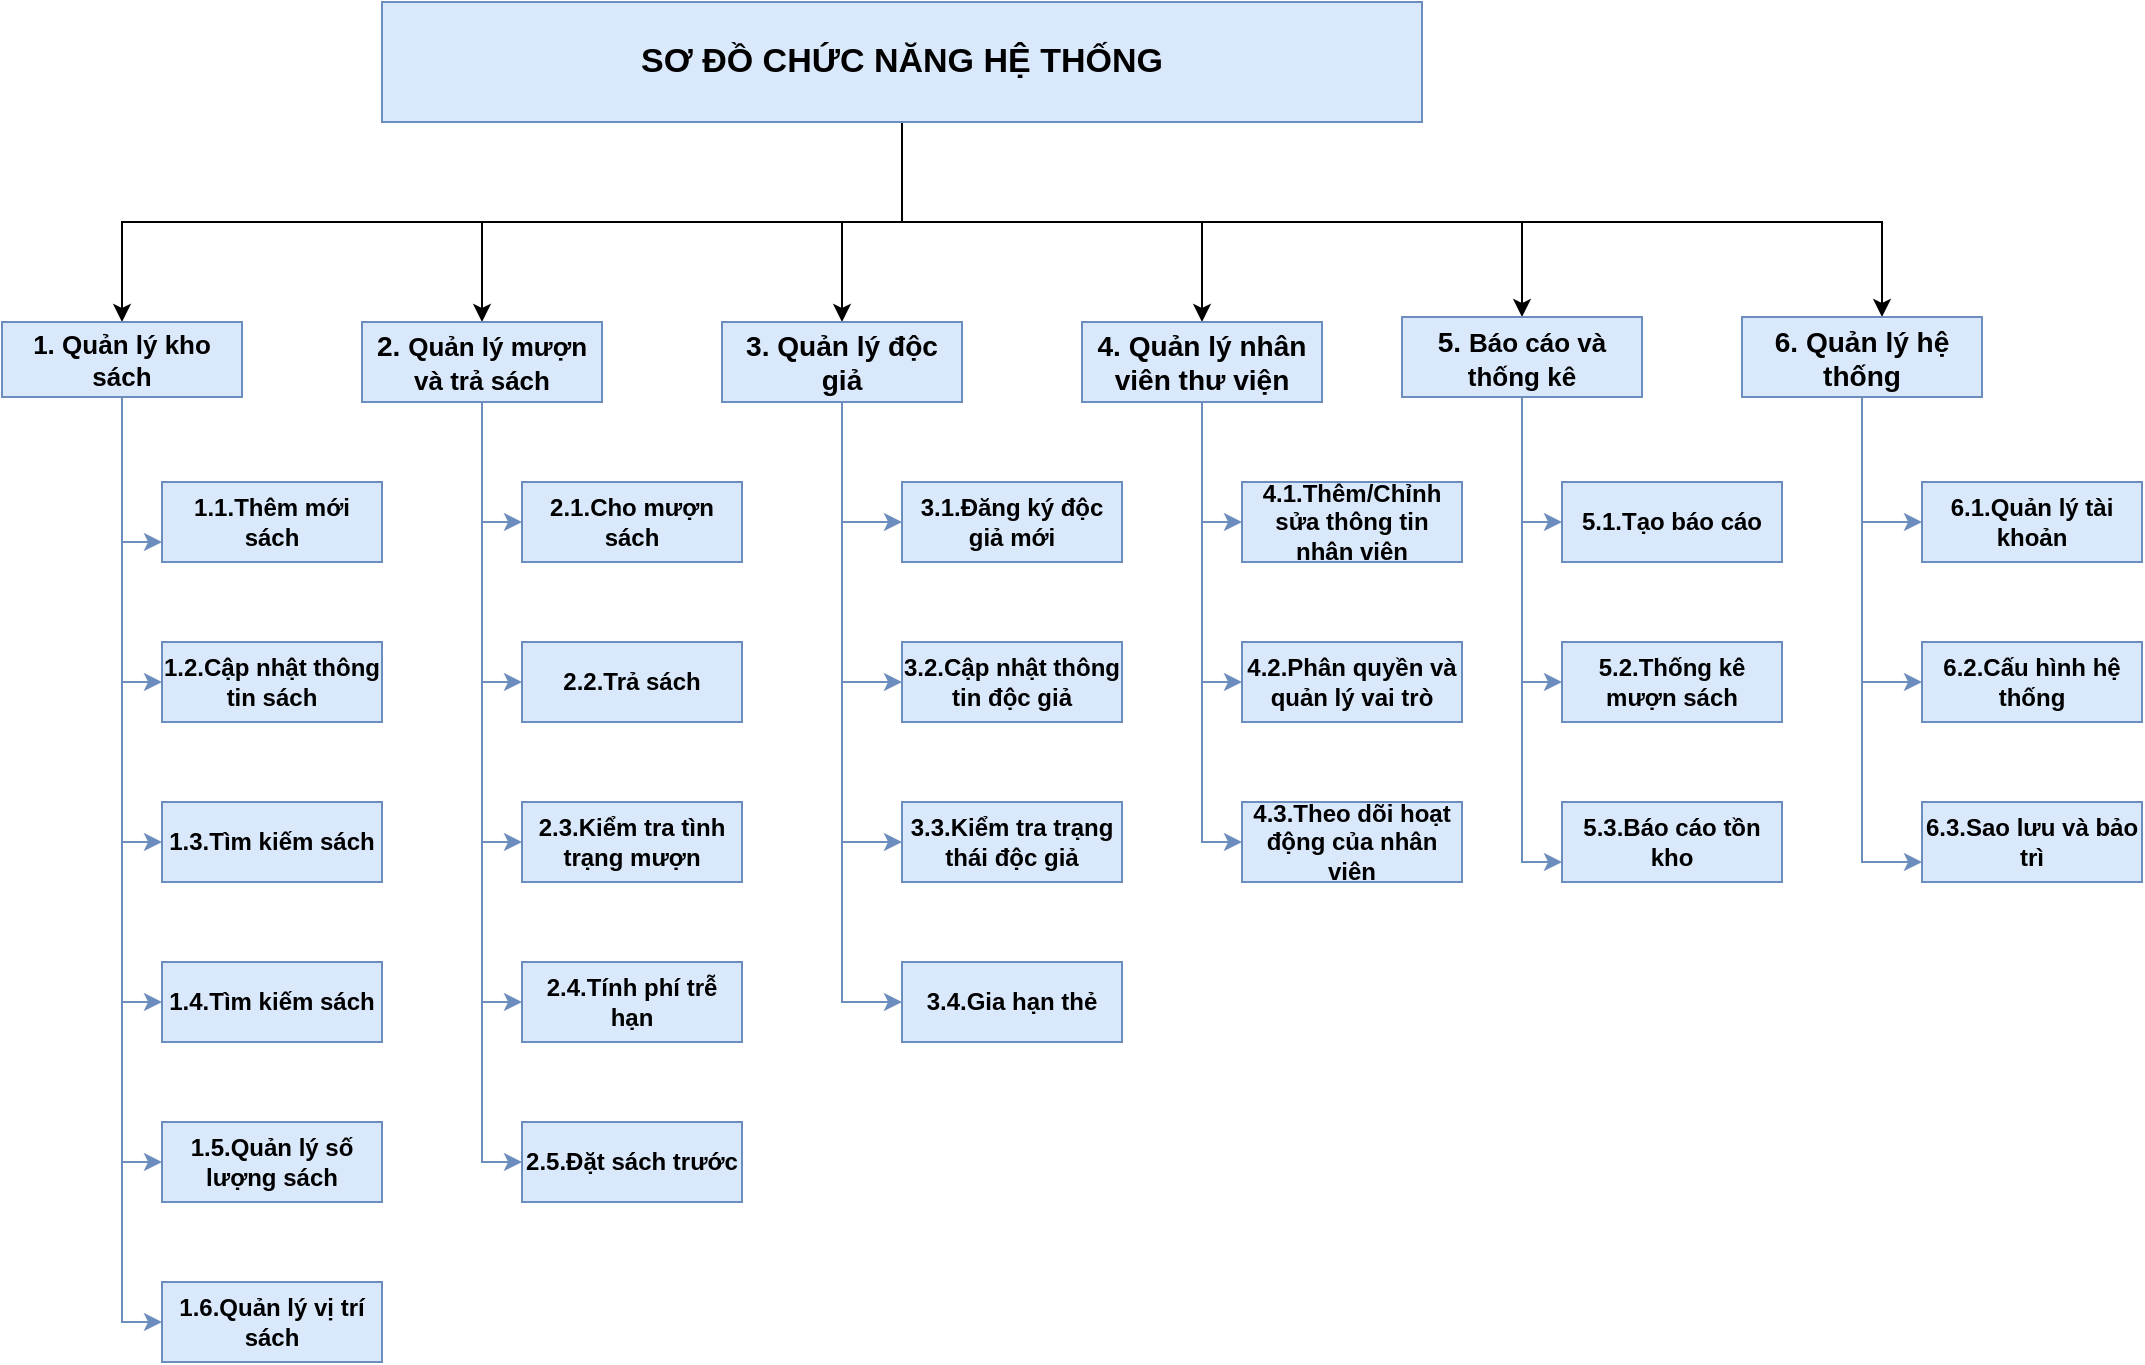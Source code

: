 <mxfile version="24.8.0" pages="2">
  <diagram name="Trang-1" id="x6Sj6er3L6edGIG7LJQW">
    <mxGraphModel dx="1600" dy="1958" grid="1" gridSize="10" guides="1" tooltips="1" connect="1" arrows="1" fold="1" page="1" pageScale="1" pageWidth="827" pageHeight="1169" math="0" shadow="0">
      <root>
        <mxCell id="0" />
        <mxCell id="1" parent="0" />
        <mxCell id="wkvuCqRR_fSEAYGbuBK6-9" style="edgeStyle=orthogonalEdgeStyle;rounded=0;orthogonalLoop=1;jettySize=auto;html=1;entryX=0.5;entryY=0;entryDx=0;entryDy=0;" edge="1" parent="1" source="wkvuCqRR_fSEAYGbuBK6-1" target="wkvuCqRR_fSEAYGbuBK6-3">
          <mxGeometry relative="1" as="geometry" />
        </mxCell>
        <mxCell id="wkvuCqRR_fSEAYGbuBK6-11" style="edgeStyle=orthogonalEdgeStyle;rounded=0;orthogonalLoop=1;jettySize=auto;html=1;exitX=0.5;exitY=1;exitDx=0;exitDy=0;" edge="1" parent="1" source="wkvuCqRR_fSEAYGbuBK6-1" target="wkvuCqRR_fSEAYGbuBK6-4">
          <mxGeometry relative="1" as="geometry" />
        </mxCell>
        <mxCell id="wkvuCqRR_fSEAYGbuBK6-13" style="edgeStyle=orthogonalEdgeStyle;rounded=0;orthogonalLoop=1;jettySize=auto;html=1;" edge="1" parent="1" source="wkvuCqRR_fSEAYGbuBK6-1" target="wkvuCqRR_fSEAYGbuBK6-5">
          <mxGeometry relative="1" as="geometry" />
        </mxCell>
        <mxCell id="wkvuCqRR_fSEAYGbuBK6-15" style="edgeStyle=orthogonalEdgeStyle;rounded=0;orthogonalLoop=1;jettySize=auto;html=1;exitX=0.5;exitY=1;exitDx=0;exitDy=0;" edge="1" parent="1" source="wkvuCqRR_fSEAYGbuBK6-1" target="wkvuCqRR_fSEAYGbuBK6-2">
          <mxGeometry relative="1" as="geometry" />
        </mxCell>
        <mxCell id="wkvuCqRR_fSEAYGbuBK6-17" style="edgeStyle=orthogonalEdgeStyle;rounded=0;orthogonalLoop=1;jettySize=auto;html=1;" edge="1" parent="1" source="wkvuCqRR_fSEAYGbuBK6-1" target="wkvuCqRR_fSEAYGbuBK6-6">
          <mxGeometry relative="1" as="geometry">
            <Array as="points">
              <mxPoint x="470" y="70" />
              <mxPoint x="780" y="70" />
            </Array>
          </mxGeometry>
        </mxCell>
        <mxCell id="wkvuCqRR_fSEAYGbuBK6-21" style="edgeStyle=orthogonalEdgeStyle;rounded=0;orthogonalLoop=1;jettySize=auto;html=1;" edge="1" parent="1" target="wkvuCqRR_fSEAYGbuBK6-7">
          <mxGeometry relative="1" as="geometry">
            <mxPoint x="474.5" y="69.997" as="sourcePoint" />
            <mxPoint x="544.5" y="197.42" as="targetPoint" />
            <Array as="points">
              <mxPoint x="960" y="70" />
            </Array>
          </mxGeometry>
        </mxCell>
        <mxCell id="wkvuCqRR_fSEAYGbuBK6-1" value="&lt;b&gt;&lt;font style=&quot;font-size: 17px;&quot;&gt;SƠ ĐỒ CHỨC NĂNG HỆ THỐNG&lt;/font&gt;&lt;/b&gt;" style="rounded=0;whiteSpace=wrap;html=1;fillColor=#dae8fc;strokeColor=#6c8ebf;" vertex="1" parent="1">
          <mxGeometry x="210" y="-40" width="520" height="60" as="geometry" />
        </mxCell>
        <mxCell id="wkvuCqRR_fSEAYGbuBK6-29" style="edgeStyle=orthogonalEdgeStyle;rounded=0;orthogonalLoop=1;jettySize=auto;html=1;entryX=0;entryY=0.5;entryDx=0;entryDy=0;fillColor=#dae8fc;strokeColor=#6c8ebf;" edge="1" parent="1" source="wkvuCqRR_fSEAYGbuBK6-2" target="wkvuCqRR_fSEAYGbuBK6-28">
          <mxGeometry relative="1" as="geometry" />
        </mxCell>
        <mxCell id="wkvuCqRR_fSEAYGbuBK6-30" style="edgeStyle=orthogonalEdgeStyle;rounded=0;orthogonalLoop=1;jettySize=auto;html=1;entryX=0;entryY=0.75;entryDx=0;entryDy=0;fillColor=#dae8fc;strokeColor=#6c8ebf;" edge="1" parent="1" source="wkvuCqRR_fSEAYGbuBK6-2" target="wkvuCqRR_fSEAYGbuBK6-23">
          <mxGeometry relative="1" as="geometry" />
        </mxCell>
        <mxCell id="wkvuCqRR_fSEAYGbuBK6-31" style="edgeStyle=orthogonalEdgeStyle;rounded=0;orthogonalLoop=1;jettySize=auto;html=1;entryX=0;entryY=0.5;entryDx=0;entryDy=0;fillColor=#dae8fc;strokeColor=#6c8ebf;" edge="1" parent="1" source="wkvuCqRR_fSEAYGbuBK6-2" target="wkvuCqRR_fSEAYGbuBK6-24">
          <mxGeometry relative="1" as="geometry" />
        </mxCell>
        <mxCell id="wkvuCqRR_fSEAYGbuBK6-32" style="edgeStyle=orthogonalEdgeStyle;rounded=0;orthogonalLoop=1;jettySize=auto;html=1;entryX=0;entryY=0.5;entryDx=0;entryDy=0;fillColor=#dae8fc;strokeColor=#6c8ebf;" edge="1" parent="1" source="wkvuCqRR_fSEAYGbuBK6-2" target="wkvuCqRR_fSEAYGbuBK6-25">
          <mxGeometry relative="1" as="geometry" />
        </mxCell>
        <mxCell id="wkvuCqRR_fSEAYGbuBK6-33" style="edgeStyle=orthogonalEdgeStyle;rounded=0;orthogonalLoop=1;jettySize=auto;html=1;entryX=0;entryY=0.5;entryDx=0;entryDy=0;fillColor=#dae8fc;strokeColor=#6c8ebf;" edge="1" parent="1" source="wkvuCqRR_fSEAYGbuBK6-2" target="wkvuCqRR_fSEAYGbuBK6-26">
          <mxGeometry relative="1" as="geometry" />
        </mxCell>
        <mxCell id="wkvuCqRR_fSEAYGbuBK6-34" style="edgeStyle=orthogonalEdgeStyle;rounded=0;orthogonalLoop=1;jettySize=auto;html=1;entryX=0;entryY=0.5;entryDx=0;entryDy=0;fillColor=#dae8fc;strokeColor=#6c8ebf;" edge="1" parent="1" source="wkvuCqRR_fSEAYGbuBK6-2" target="wkvuCqRR_fSEAYGbuBK6-27">
          <mxGeometry relative="1" as="geometry">
            <mxPoint x="90" y="560" as="targetPoint" />
          </mxGeometry>
        </mxCell>
        <mxCell id="wkvuCqRR_fSEAYGbuBK6-2" value="&lt;h3 style=&quot;font-size: 13px;&quot;&gt;&lt;font style=&quot;font-size: 13px;&quot;&gt;1. &lt;strong style=&quot;&quot;&gt;Quản lý kho sách&lt;/strong&gt;&lt;/font&gt;&lt;/h3&gt;" style="rounded=0;whiteSpace=wrap;html=1;fillColor=#dae8fc;strokeColor=#6c8ebf;" vertex="1" parent="1">
          <mxGeometry x="20" y="120" width="120" height="37.5" as="geometry" />
        </mxCell>
        <mxCell id="wkvuCqRR_fSEAYGbuBK6-41" style="edgeStyle=orthogonalEdgeStyle;rounded=0;orthogonalLoop=1;jettySize=auto;html=1;entryX=0;entryY=0.5;entryDx=0;entryDy=0;fillColor=#dae8fc;strokeColor=#6c8ebf;" edge="1" parent="1" source="wkvuCqRR_fSEAYGbuBK6-3" target="wkvuCqRR_fSEAYGbuBK6-35">
          <mxGeometry relative="1" as="geometry" />
        </mxCell>
        <mxCell id="wkvuCqRR_fSEAYGbuBK6-43" style="edgeStyle=orthogonalEdgeStyle;rounded=0;orthogonalLoop=1;jettySize=auto;html=1;entryX=0;entryY=0.5;entryDx=0;entryDy=0;fillColor=#dae8fc;strokeColor=#6c8ebf;" edge="1" parent="1" source="wkvuCqRR_fSEAYGbuBK6-3" target="wkvuCqRR_fSEAYGbuBK6-36">
          <mxGeometry relative="1" as="geometry" />
        </mxCell>
        <mxCell id="wkvuCqRR_fSEAYGbuBK6-44" style="edgeStyle=orthogonalEdgeStyle;rounded=0;orthogonalLoop=1;jettySize=auto;html=1;entryX=0;entryY=0.5;entryDx=0;entryDy=0;fillColor=#dae8fc;strokeColor=#6c8ebf;" edge="1" parent="1" source="wkvuCqRR_fSEAYGbuBK6-3" target="wkvuCqRR_fSEAYGbuBK6-38">
          <mxGeometry relative="1" as="geometry" />
        </mxCell>
        <mxCell id="wkvuCqRR_fSEAYGbuBK6-46" style="edgeStyle=orthogonalEdgeStyle;rounded=0;orthogonalLoop=1;jettySize=auto;html=1;entryX=0;entryY=0.5;entryDx=0;entryDy=0;fillColor=#dae8fc;strokeColor=#6c8ebf;" edge="1" parent="1" source="wkvuCqRR_fSEAYGbuBK6-3" target="wkvuCqRR_fSEAYGbuBK6-39">
          <mxGeometry relative="1" as="geometry" />
        </mxCell>
        <mxCell id="wkvuCqRR_fSEAYGbuBK6-79" style="edgeStyle=orthogonalEdgeStyle;rounded=0;orthogonalLoop=1;jettySize=auto;html=1;entryX=0;entryY=0.5;entryDx=0;entryDy=0;fillColor=#dae8fc;strokeColor=#6c8ebf;" edge="1" parent="1" source="wkvuCqRR_fSEAYGbuBK6-3" target="wkvuCqRR_fSEAYGbuBK6-75">
          <mxGeometry relative="1" as="geometry" />
        </mxCell>
        <mxCell id="wkvuCqRR_fSEAYGbuBK6-3" value="&lt;h3&gt;2. &lt;strong style=&quot;font-size: 13px;&quot;&gt;Quản lý mượn và trả sách&lt;/strong&gt;&lt;/h3&gt;" style="rounded=0;whiteSpace=wrap;html=1;fillColor=#dae8fc;strokeColor=#6c8ebf;" vertex="1" parent="1">
          <mxGeometry x="200" y="120" width="120" height="40" as="geometry" />
        </mxCell>
        <mxCell id="wkvuCqRR_fSEAYGbuBK6-52" style="edgeStyle=orthogonalEdgeStyle;rounded=0;orthogonalLoop=1;jettySize=auto;html=1;entryX=0;entryY=0.5;entryDx=0;entryDy=0;fillColor=#dae8fc;strokeColor=#6c8ebf;" edge="1" parent="1" source="wkvuCqRR_fSEAYGbuBK6-4" target="wkvuCqRR_fSEAYGbuBK6-50">
          <mxGeometry relative="1" as="geometry" />
        </mxCell>
        <mxCell id="wkvuCqRR_fSEAYGbuBK6-53" style="edgeStyle=orthogonalEdgeStyle;rounded=0;orthogonalLoop=1;jettySize=auto;html=1;entryX=0;entryY=0.5;entryDx=0;entryDy=0;fillColor=#dae8fc;strokeColor=#6c8ebf;" edge="1" parent="1" source="wkvuCqRR_fSEAYGbuBK6-4" target="wkvuCqRR_fSEAYGbuBK6-47">
          <mxGeometry relative="1" as="geometry" />
        </mxCell>
        <mxCell id="wkvuCqRR_fSEAYGbuBK6-54" style="edgeStyle=orthogonalEdgeStyle;rounded=0;orthogonalLoop=1;jettySize=auto;html=1;entryX=0;entryY=0.5;entryDx=0;entryDy=0;fillColor=#dae8fc;strokeColor=#6c8ebf;" edge="1" parent="1" source="wkvuCqRR_fSEAYGbuBK6-4" target="wkvuCqRR_fSEAYGbuBK6-48">
          <mxGeometry relative="1" as="geometry">
            <mxPoint x="450" y="310" as="targetPoint" />
          </mxGeometry>
        </mxCell>
        <mxCell id="wkvuCqRR_fSEAYGbuBK6-56" style="edgeStyle=orthogonalEdgeStyle;rounded=0;orthogonalLoop=1;jettySize=auto;html=1;entryX=0;entryY=0.5;entryDx=0;entryDy=0;fillColor=#dae8fc;strokeColor=#6c8ebf;" edge="1" parent="1" source="wkvuCqRR_fSEAYGbuBK6-4" target="wkvuCqRR_fSEAYGbuBK6-49">
          <mxGeometry relative="1" as="geometry" />
        </mxCell>
        <mxCell id="wkvuCqRR_fSEAYGbuBK6-4" value="&lt;h3&gt;3. &lt;strong&gt;Quản lý độc giả&lt;/strong&gt;&lt;/h3&gt;" style="rounded=0;whiteSpace=wrap;html=1;fillColor=#dae8fc;strokeColor=#6c8ebf;" vertex="1" parent="1">
          <mxGeometry x="380" y="120" width="120" height="40" as="geometry" />
        </mxCell>
        <mxCell id="wkvuCqRR_fSEAYGbuBK6-60" style="edgeStyle=orthogonalEdgeStyle;rounded=0;orthogonalLoop=1;jettySize=auto;html=1;entryX=0;entryY=0.5;entryDx=0;entryDy=0;fillColor=#dae8fc;strokeColor=#6c8ebf;" edge="1" parent="1" source="wkvuCqRR_fSEAYGbuBK6-5" target="wkvuCqRR_fSEAYGbuBK6-58">
          <mxGeometry relative="1" as="geometry" />
        </mxCell>
        <mxCell id="wkvuCqRR_fSEAYGbuBK6-61" style="edgeStyle=orthogonalEdgeStyle;rounded=0;orthogonalLoop=1;jettySize=auto;html=1;entryX=0;entryY=0.5;entryDx=0;entryDy=0;fillColor=#dae8fc;strokeColor=#6c8ebf;" edge="1" parent="1" source="wkvuCqRR_fSEAYGbuBK6-5" target="wkvuCqRR_fSEAYGbuBK6-57">
          <mxGeometry relative="1" as="geometry" />
        </mxCell>
        <mxCell id="wkvuCqRR_fSEAYGbuBK6-62" style="edgeStyle=orthogonalEdgeStyle;rounded=0;orthogonalLoop=1;jettySize=auto;html=1;entryX=0;entryY=0.5;entryDx=0;entryDy=0;fillColor=#dae8fc;strokeColor=#6c8ebf;" edge="1" parent="1" source="wkvuCqRR_fSEAYGbuBK6-5" target="wkvuCqRR_fSEAYGbuBK6-59">
          <mxGeometry relative="1" as="geometry" />
        </mxCell>
        <mxCell id="wkvuCqRR_fSEAYGbuBK6-5" value="&lt;h3&gt;4. &lt;strong&gt;Quản lý nhân viên thư viện&lt;/strong&gt;&lt;/h3&gt;" style="rounded=0;whiteSpace=wrap;html=1;fillColor=#dae8fc;strokeColor=#6c8ebf;" vertex="1" parent="1">
          <mxGeometry x="560" y="120" width="120" height="40" as="geometry" />
        </mxCell>
        <mxCell id="wkvuCqRR_fSEAYGbuBK6-66" style="edgeStyle=orthogonalEdgeStyle;rounded=0;orthogonalLoop=1;jettySize=auto;html=1;entryX=0;entryY=0.75;entryDx=0;entryDy=0;fillColor=#dae8fc;strokeColor=#6c8ebf;" edge="1" parent="1" source="wkvuCqRR_fSEAYGbuBK6-6" target="wkvuCqRR_fSEAYGbuBK6-64">
          <mxGeometry relative="1" as="geometry" />
        </mxCell>
        <mxCell id="wkvuCqRR_fSEAYGbuBK6-67" style="edgeStyle=orthogonalEdgeStyle;rounded=0;orthogonalLoop=1;jettySize=auto;html=1;entryX=0;entryY=0.5;entryDx=0;entryDy=0;fillColor=#dae8fc;strokeColor=#6c8ebf;" edge="1" parent="1" source="wkvuCqRR_fSEAYGbuBK6-6" target="wkvuCqRR_fSEAYGbuBK6-63">
          <mxGeometry relative="1" as="geometry" />
        </mxCell>
        <mxCell id="wkvuCqRR_fSEAYGbuBK6-68" style="edgeStyle=orthogonalEdgeStyle;rounded=0;orthogonalLoop=1;jettySize=auto;html=1;entryX=0;entryY=0.5;entryDx=0;entryDy=0;fillColor=#dae8fc;strokeColor=#6c8ebf;" edge="1" parent="1" source="wkvuCqRR_fSEAYGbuBK6-6" target="wkvuCqRR_fSEAYGbuBK6-65">
          <mxGeometry relative="1" as="geometry" />
        </mxCell>
        <mxCell id="wkvuCqRR_fSEAYGbuBK6-6" value="&lt;h3&gt;5. &lt;strong style=&quot;font-size: 13px;&quot;&gt;Báo cáo và thống kê&lt;/strong&gt;&lt;/h3&gt;" style="rounded=0;whiteSpace=wrap;html=1;fillColor=#dae8fc;strokeColor=#6c8ebf;" vertex="1" parent="1">
          <mxGeometry x="720" y="117.5" width="120" height="40" as="geometry" />
        </mxCell>
        <mxCell id="wkvuCqRR_fSEAYGbuBK6-72" style="edgeStyle=orthogonalEdgeStyle;rounded=0;orthogonalLoop=1;jettySize=auto;html=1;entryX=0;entryY=0.75;entryDx=0;entryDy=0;fillColor=#dae8fc;strokeColor=#6c8ebf;" edge="1" parent="1" source="wkvuCqRR_fSEAYGbuBK6-7" target="wkvuCqRR_fSEAYGbuBK6-69">
          <mxGeometry relative="1" as="geometry" />
        </mxCell>
        <mxCell id="wkvuCqRR_fSEAYGbuBK6-73" style="edgeStyle=orthogonalEdgeStyle;rounded=0;orthogonalLoop=1;jettySize=auto;html=1;entryX=0;entryY=0.5;entryDx=0;entryDy=0;fillColor=#dae8fc;strokeColor=#6c8ebf;" edge="1" parent="1" source="wkvuCqRR_fSEAYGbuBK6-7" target="wkvuCqRR_fSEAYGbuBK6-71">
          <mxGeometry relative="1" as="geometry" />
        </mxCell>
        <mxCell id="wkvuCqRR_fSEAYGbuBK6-74" style="edgeStyle=orthogonalEdgeStyle;rounded=0;orthogonalLoop=1;jettySize=auto;html=1;entryX=0;entryY=0.5;entryDx=0;entryDy=0;fillColor=#dae8fc;strokeColor=#6c8ebf;" edge="1" parent="1" source="wkvuCqRR_fSEAYGbuBK6-7" target="wkvuCqRR_fSEAYGbuBK6-70">
          <mxGeometry relative="1" as="geometry" />
        </mxCell>
        <mxCell id="wkvuCqRR_fSEAYGbuBK6-7" value="&lt;h3&gt;6. &lt;strong&gt;Quản lý hệ thống&lt;/strong&gt;&lt;/h3&gt;" style="rounded=0;whiteSpace=wrap;html=1;fillColor=#dae8fc;strokeColor=#6c8ebf;" vertex="1" parent="1">
          <mxGeometry x="890" y="117.5" width="120" height="40" as="geometry" />
        </mxCell>
        <mxCell id="wkvuCqRR_fSEAYGbuBK6-23" value="1.1.Thêm mới sách" style="rounded=0;whiteSpace=wrap;html=1;fillColor=#dae8fc;strokeColor=#6c8ebf;fontStyle=1" vertex="1" parent="1">
          <mxGeometry x="100" y="200" width="110" height="40" as="geometry" />
        </mxCell>
        <mxCell id="wkvuCqRR_fSEAYGbuBK6-24" value="1.2.Cập nhật thông tin sách" style="rounded=0;whiteSpace=wrap;html=1;fillColor=#dae8fc;strokeColor=#6c8ebf;fontStyle=1" vertex="1" parent="1">
          <mxGeometry x="100" y="280" width="110" height="40" as="geometry" />
        </mxCell>
        <mxCell id="wkvuCqRR_fSEAYGbuBK6-25" value="1.3.Tìm kiếm sách" style="rounded=0;whiteSpace=wrap;html=1;fillColor=#dae8fc;strokeColor=#6c8ebf;fontStyle=1" vertex="1" parent="1">
          <mxGeometry x="100" y="360" width="110" height="40" as="geometry" />
        </mxCell>
        <mxCell id="wkvuCqRR_fSEAYGbuBK6-26" value="1.4.Tìm kiếm sách" style="rounded=0;whiteSpace=wrap;html=1;fillColor=#dae8fc;strokeColor=#6c8ebf;fontStyle=1" vertex="1" parent="1">
          <mxGeometry x="100" y="440" width="110" height="40" as="geometry" />
        </mxCell>
        <mxCell id="wkvuCqRR_fSEAYGbuBK6-27" value="1.5.&lt;strong&gt;Quản lý số lượng sách&lt;/strong&gt;" style="rounded=0;whiteSpace=wrap;html=1;fillColor=#dae8fc;strokeColor=#6c8ebf;fontStyle=1" vertex="1" parent="1">
          <mxGeometry x="100" y="520" width="110" height="40" as="geometry" />
        </mxCell>
        <mxCell id="wkvuCqRR_fSEAYGbuBK6-28" value="1.6.Quản lý vị trí sách" style="rounded=0;whiteSpace=wrap;html=1;fillColor=#dae8fc;strokeColor=#6c8ebf;fontStyle=1" vertex="1" parent="1">
          <mxGeometry x="100" y="600" width="110" height="40" as="geometry" />
        </mxCell>
        <mxCell id="wkvuCqRR_fSEAYGbuBK6-35" value="2.1.&lt;strong&gt;Cho mượn sách&lt;/strong&gt;" style="rounded=0;whiteSpace=wrap;html=1;fillColor=#dae8fc;strokeColor=#6c8ebf;fontStyle=1" vertex="1" parent="1">
          <mxGeometry x="280" y="200" width="110" height="40" as="geometry" />
        </mxCell>
        <mxCell id="wkvuCqRR_fSEAYGbuBK6-36" value="2.2.&lt;strong&gt;Trả sách&lt;/strong&gt;" style="rounded=0;whiteSpace=wrap;html=1;fillColor=#dae8fc;strokeColor=#6c8ebf;fontStyle=1" vertex="1" parent="1">
          <mxGeometry x="280" y="280" width="110" height="40" as="geometry" />
        </mxCell>
        <mxCell id="wkvuCqRR_fSEAYGbuBK6-38" value="2.3.Kiểm tra tình trạng mượn" style="rounded=0;whiteSpace=wrap;html=1;fillColor=#dae8fc;strokeColor=#6c8ebf;fontStyle=1" vertex="1" parent="1">
          <mxGeometry x="280" y="360" width="110" height="40" as="geometry" />
        </mxCell>
        <mxCell id="wkvuCqRR_fSEAYGbuBK6-39" value="2.5.Đặt sách trước" style="rounded=0;whiteSpace=wrap;html=1;fillColor=#dae8fc;strokeColor=#6c8ebf;fontStyle=1" vertex="1" parent="1">
          <mxGeometry x="280" y="520" width="110" height="40" as="geometry" />
        </mxCell>
        <mxCell id="wkvuCqRR_fSEAYGbuBK6-47" value="3.1.Đăng ký độc giả mới" style="rounded=0;whiteSpace=wrap;html=1;fillColor=#dae8fc;strokeColor=#6c8ebf;fontStyle=1" vertex="1" parent="1">
          <mxGeometry x="470" y="200" width="110" height="40" as="geometry" />
        </mxCell>
        <mxCell id="wkvuCqRR_fSEAYGbuBK6-48" value="3.2.Cập nhật thông tin độc giả" style="rounded=0;whiteSpace=wrap;html=1;fillColor=#dae8fc;strokeColor=#6c8ebf;fontStyle=1" vertex="1" parent="1">
          <mxGeometry x="470" y="280" width="110" height="40" as="geometry" />
        </mxCell>
        <mxCell id="wkvuCqRR_fSEAYGbuBK6-49" value="3.3.&lt;strong&gt;Kiểm tra trạng thái độc giả&lt;/strong&gt;" style="rounded=0;whiteSpace=wrap;html=1;fillColor=#dae8fc;strokeColor=#6c8ebf;fontStyle=1" vertex="1" parent="1">
          <mxGeometry x="470" y="360" width="110" height="40" as="geometry" />
        </mxCell>
        <mxCell id="wkvuCqRR_fSEAYGbuBK6-50" value="3.4.&lt;strong&gt;Gia hạn thẻ&lt;/strong&gt;" style="rounded=0;whiteSpace=wrap;html=1;fillColor=#dae8fc;strokeColor=#6c8ebf;fontStyle=1" vertex="1" parent="1">
          <mxGeometry x="470" y="440" width="110" height="40" as="geometry" />
        </mxCell>
        <mxCell id="wkvuCqRR_fSEAYGbuBK6-51" style="edgeStyle=orthogonalEdgeStyle;rounded=0;orthogonalLoop=1;jettySize=auto;html=1;exitX=0.5;exitY=1;exitDx=0;exitDy=0;fillColor=#dae8fc;strokeColor=#6c8ebf;fontStyle=1" edge="1" parent="1" source="wkvuCqRR_fSEAYGbuBK6-48" target="wkvuCqRR_fSEAYGbuBK6-48">
          <mxGeometry relative="1" as="geometry" />
        </mxCell>
        <mxCell id="wkvuCqRR_fSEAYGbuBK6-57" value="4.1.Thêm/Chỉnh sửa thông tin nhân viên" style="rounded=0;whiteSpace=wrap;html=1;fillColor=#dae8fc;strokeColor=#6c8ebf;fontStyle=1" vertex="1" parent="1">
          <mxGeometry x="640" y="200" width="110" height="40" as="geometry" />
        </mxCell>
        <mxCell id="wkvuCqRR_fSEAYGbuBK6-58" value="4.3.Theo dõi hoạt động của nhân viên" style="rounded=0;whiteSpace=wrap;html=1;fillColor=#dae8fc;strokeColor=#6c8ebf;fontStyle=1" vertex="1" parent="1">
          <mxGeometry x="640" y="360" width="110" height="40" as="geometry" />
        </mxCell>
        <mxCell id="wkvuCqRR_fSEAYGbuBK6-59" value="4.2.Phân quyền và quản lý vai trò" style="rounded=0;whiteSpace=wrap;html=1;fillColor=#dae8fc;strokeColor=#6c8ebf;fontStyle=1" vertex="1" parent="1">
          <mxGeometry x="640" y="280" width="110" height="40" as="geometry" />
        </mxCell>
        <mxCell id="wkvuCqRR_fSEAYGbuBK6-63" value="5.1.Tạo báo cáo" style="rounded=0;whiteSpace=wrap;html=1;fillColor=#dae8fc;strokeColor=#6c8ebf;fontStyle=1" vertex="1" parent="1">
          <mxGeometry x="800" y="200" width="110" height="40" as="geometry" />
        </mxCell>
        <mxCell id="wkvuCqRR_fSEAYGbuBK6-64" value="5.3.Báo cáo tồn kho" style="rounded=0;whiteSpace=wrap;html=1;fillColor=#dae8fc;strokeColor=#6c8ebf;fontStyle=1" vertex="1" parent="1">
          <mxGeometry x="800" y="360" width="110" height="40" as="geometry" />
        </mxCell>
        <mxCell id="wkvuCqRR_fSEAYGbuBK6-65" value="5.2.Thống kê mượn sách" style="rounded=0;whiteSpace=wrap;html=1;fillColor=#dae8fc;strokeColor=#6c8ebf;fontStyle=1" vertex="1" parent="1">
          <mxGeometry x="800" y="280" width="110" height="40" as="geometry" />
        </mxCell>
        <mxCell id="wkvuCqRR_fSEAYGbuBK6-69" value="6.3.Sao lưu và bảo trì" style="rounded=0;whiteSpace=wrap;html=1;fillColor=#dae8fc;strokeColor=#6c8ebf;fontStyle=1" vertex="1" parent="1">
          <mxGeometry x="980" y="360" width="110" height="40" as="geometry" />
        </mxCell>
        <mxCell id="wkvuCqRR_fSEAYGbuBK6-70" value="6.2.Cấu hình hệ thống" style="rounded=0;whiteSpace=wrap;html=1;fillColor=#dae8fc;strokeColor=#6c8ebf;fontStyle=1" vertex="1" parent="1">
          <mxGeometry x="980" y="280" width="110" height="40" as="geometry" />
        </mxCell>
        <mxCell id="wkvuCqRR_fSEAYGbuBK6-71" value="6.1.&lt;strong&gt;Quản lý tài khoản&lt;/strong&gt;" style="rounded=0;whiteSpace=wrap;html=1;fillColor=#dae8fc;strokeColor=#6c8ebf;fontStyle=1" vertex="1" parent="1">
          <mxGeometry x="980" y="200" width="110" height="40" as="geometry" />
        </mxCell>
        <mxCell id="wkvuCqRR_fSEAYGbuBK6-75" value="2.4.Tính phí trễ hạn" style="rounded=0;whiteSpace=wrap;html=1;fillColor=#dae8fc;strokeColor=#6c8ebf;fontStyle=1" vertex="1" parent="1">
          <mxGeometry x="280" y="440" width="110" height="40" as="geometry" />
        </mxCell>
      </root>
    </mxGraphModel>
  </diagram>
  <diagram id="hUQGg00ckLTZh4F_ak5_" name="Trang-2">
    <mxGraphModel dx="880" dy="434" grid="1" gridSize="10" guides="1" tooltips="1" connect="1" arrows="1" fold="1" page="1" pageScale="1" pageWidth="827" pageHeight="1169" math="0" shadow="0">
      <root>
        <mxCell id="0" />
        <mxCell id="1" parent="0" />
      </root>
    </mxGraphModel>
  </diagram>
</mxfile>

